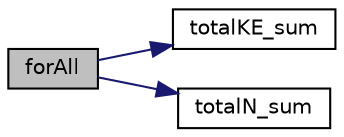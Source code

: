 digraph "forAll"
{
  bgcolor="transparent";
  edge [fontname="Helvetica",fontsize="10",labelfontname="Helvetica",labelfontsize="10"];
  node [fontname="Helvetica",fontsize="10",shape=record];
  rankdir="LR";
  Node1 [label="forAll",height=0.2,width=0.4,color="black", fillcolor="grey75", style="filled" fontcolor="black"];
  Node1 -> Node2 [color="midnightblue",fontsize="10",style="solid",fontname="Helvetica"];
  Node2 [label="totalKE_sum",height=0.2,width=0.4,color="black",URL="$averageMDFields_8H.html#a370b65ea649bb9518e784745868a9c71"];
  Node1 -> Node3 [color="midnightblue",fontsize="10",style="solid",fontname="Helvetica"];
  Node3 [label="totalN_sum",height=0.2,width=0.4,color="black",URL="$averageMDFields_8H.html#adbd84a1a1f40aaf58712140549d703b9"];
}
